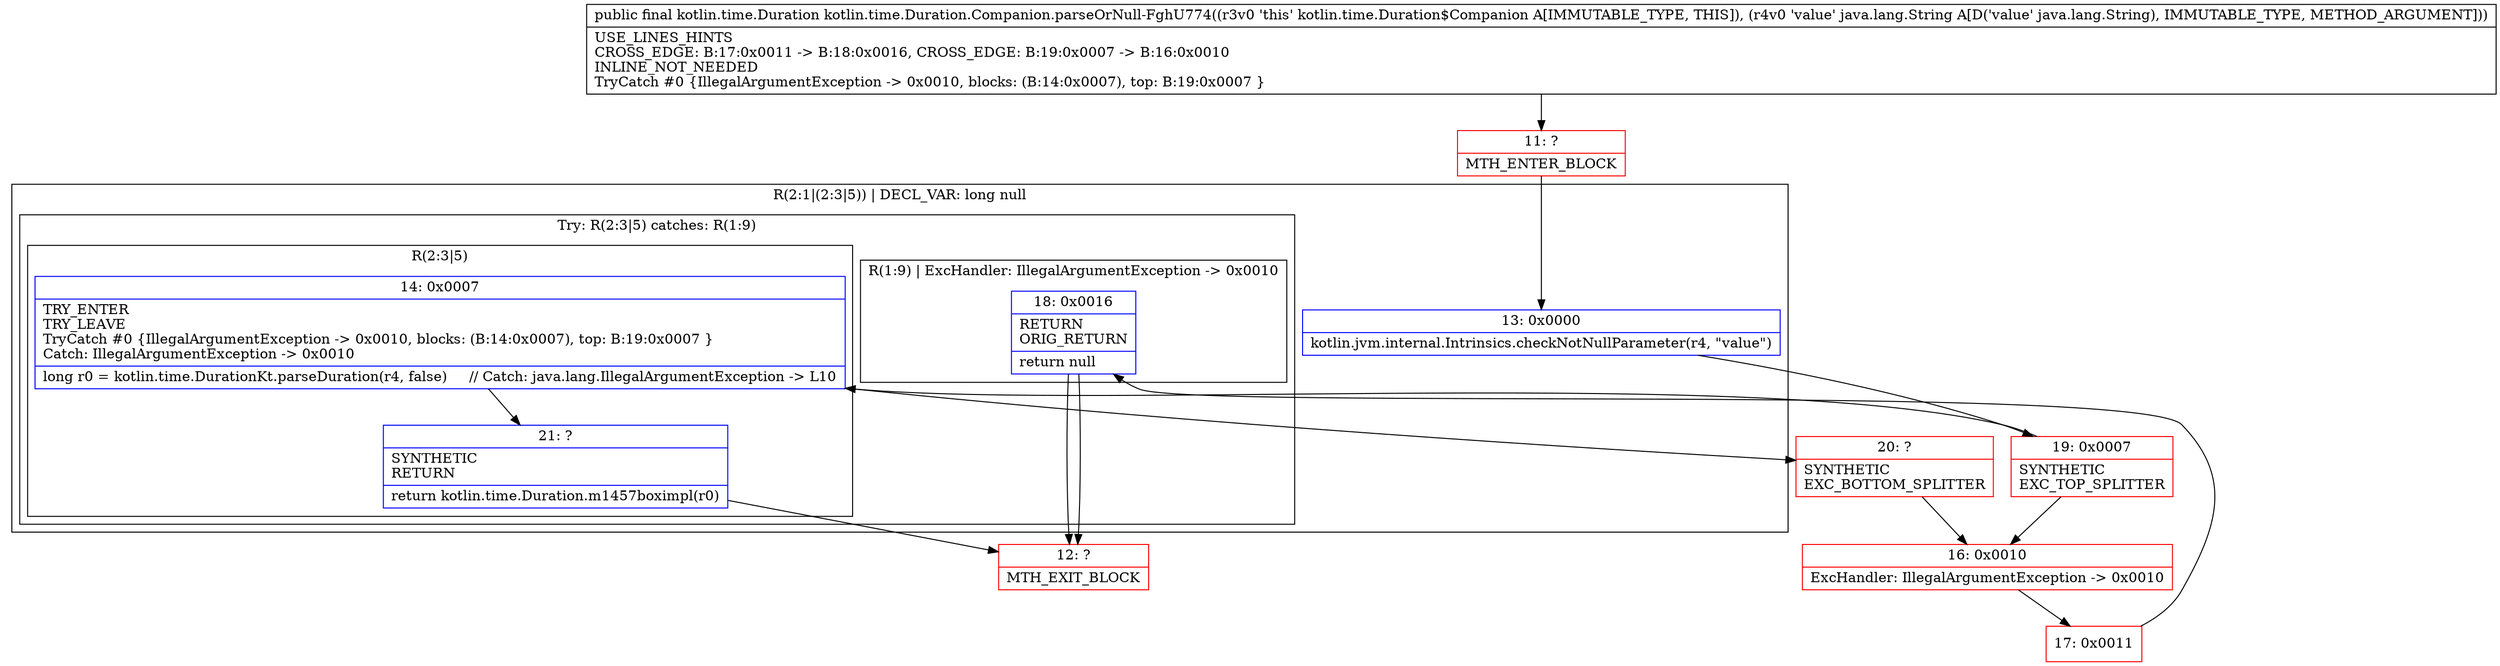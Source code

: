 digraph "CFG forkotlin.time.Duration.Companion.parseOrNull\-FghU774(Ljava\/lang\/String;)Lkotlin\/time\/Duration;" {
subgraph cluster_Region_1235524479 {
label = "R(2:1|(2:3|5)) | DECL_VAR: long null\l";
node [shape=record,color=blue];
Node_13 [shape=record,label="{13\:\ 0x0000|kotlin.jvm.internal.Intrinsics.checkNotNullParameter(r4, \"value\")\l}"];
subgraph cluster_TryCatchRegion_1537622873 {
label = "Try: R(2:3|5) catches: R(1:9)";
node [shape=record,color=blue];
subgraph cluster_Region_1933692983 {
label = "R(2:3|5)";
node [shape=record,color=blue];
Node_14 [shape=record,label="{14\:\ 0x0007|TRY_ENTER\lTRY_LEAVE\lTryCatch #0 \{IllegalArgumentException \-\> 0x0010, blocks: (B:14:0x0007), top: B:19:0x0007 \}\lCatch: IllegalArgumentException \-\> 0x0010\l|long r0 = kotlin.time.DurationKt.parseDuration(r4, false)     \/\/ Catch: java.lang.IllegalArgumentException \-\> L10\l}"];
Node_21 [shape=record,label="{21\:\ ?|SYNTHETIC\lRETURN\l|return kotlin.time.Duration.m1457boximpl(r0)\l}"];
}
subgraph cluster_Region_1016538754 {
label = "R(1:9) | ExcHandler: IllegalArgumentException \-\> 0x0010\l";
node [shape=record,color=blue];
Node_18 [shape=record,label="{18\:\ 0x0016|RETURN\lORIG_RETURN\l|return null\l}"];
}
}
}
subgraph cluster_Region_1016538754 {
label = "R(1:9) | ExcHandler: IllegalArgumentException \-\> 0x0010\l";
node [shape=record,color=blue];
Node_18 [shape=record,label="{18\:\ 0x0016|RETURN\lORIG_RETURN\l|return null\l}"];
}
Node_11 [shape=record,color=red,label="{11\:\ ?|MTH_ENTER_BLOCK\l}"];
Node_19 [shape=record,color=red,label="{19\:\ 0x0007|SYNTHETIC\lEXC_TOP_SPLITTER\l}"];
Node_20 [shape=record,color=red,label="{20\:\ ?|SYNTHETIC\lEXC_BOTTOM_SPLITTER\l}"];
Node_12 [shape=record,color=red,label="{12\:\ ?|MTH_EXIT_BLOCK\l}"];
Node_16 [shape=record,color=red,label="{16\:\ 0x0010|ExcHandler: IllegalArgumentException \-\> 0x0010\l}"];
Node_17 [shape=record,color=red,label="{17\:\ 0x0011}"];
MethodNode[shape=record,label="{public final kotlin.time.Duration kotlin.time.Duration.Companion.parseOrNull\-FghU774((r3v0 'this' kotlin.time.Duration$Companion A[IMMUTABLE_TYPE, THIS]), (r4v0 'value' java.lang.String A[D('value' java.lang.String), IMMUTABLE_TYPE, METHOD_ARGUMENT]))  | USE_LINES_HINTS\lCROSS_EDGE: B:17:0x0011 \-\> B:18:0x0016, CROSS_EDGE: B:19:0x0007 \-\> B:16:0x0010\lINLINE_NOT_NEEDED\lTryCatch #0 \{IllegalArgumentException \-\> 0x0010, blocks: (B:14:0x0007), top: B:19:0x0007 \}\l}"];
MethodNode -> Node_11;Node_13 -> Node_19;
Node_14 -> Node_20;
Node_14 -> Node_21;
Node_21 -> Node_12;
Node_18 -> Node_12;
Node_18 -> Node_12;
Node_11 -> Node_13;
Node_19 -> Node_14;
Node_19 -> Node_16;
Node_20 -> Node_16;
Node_16 -> Node_17;
Node_17 -> Node_18;
}

